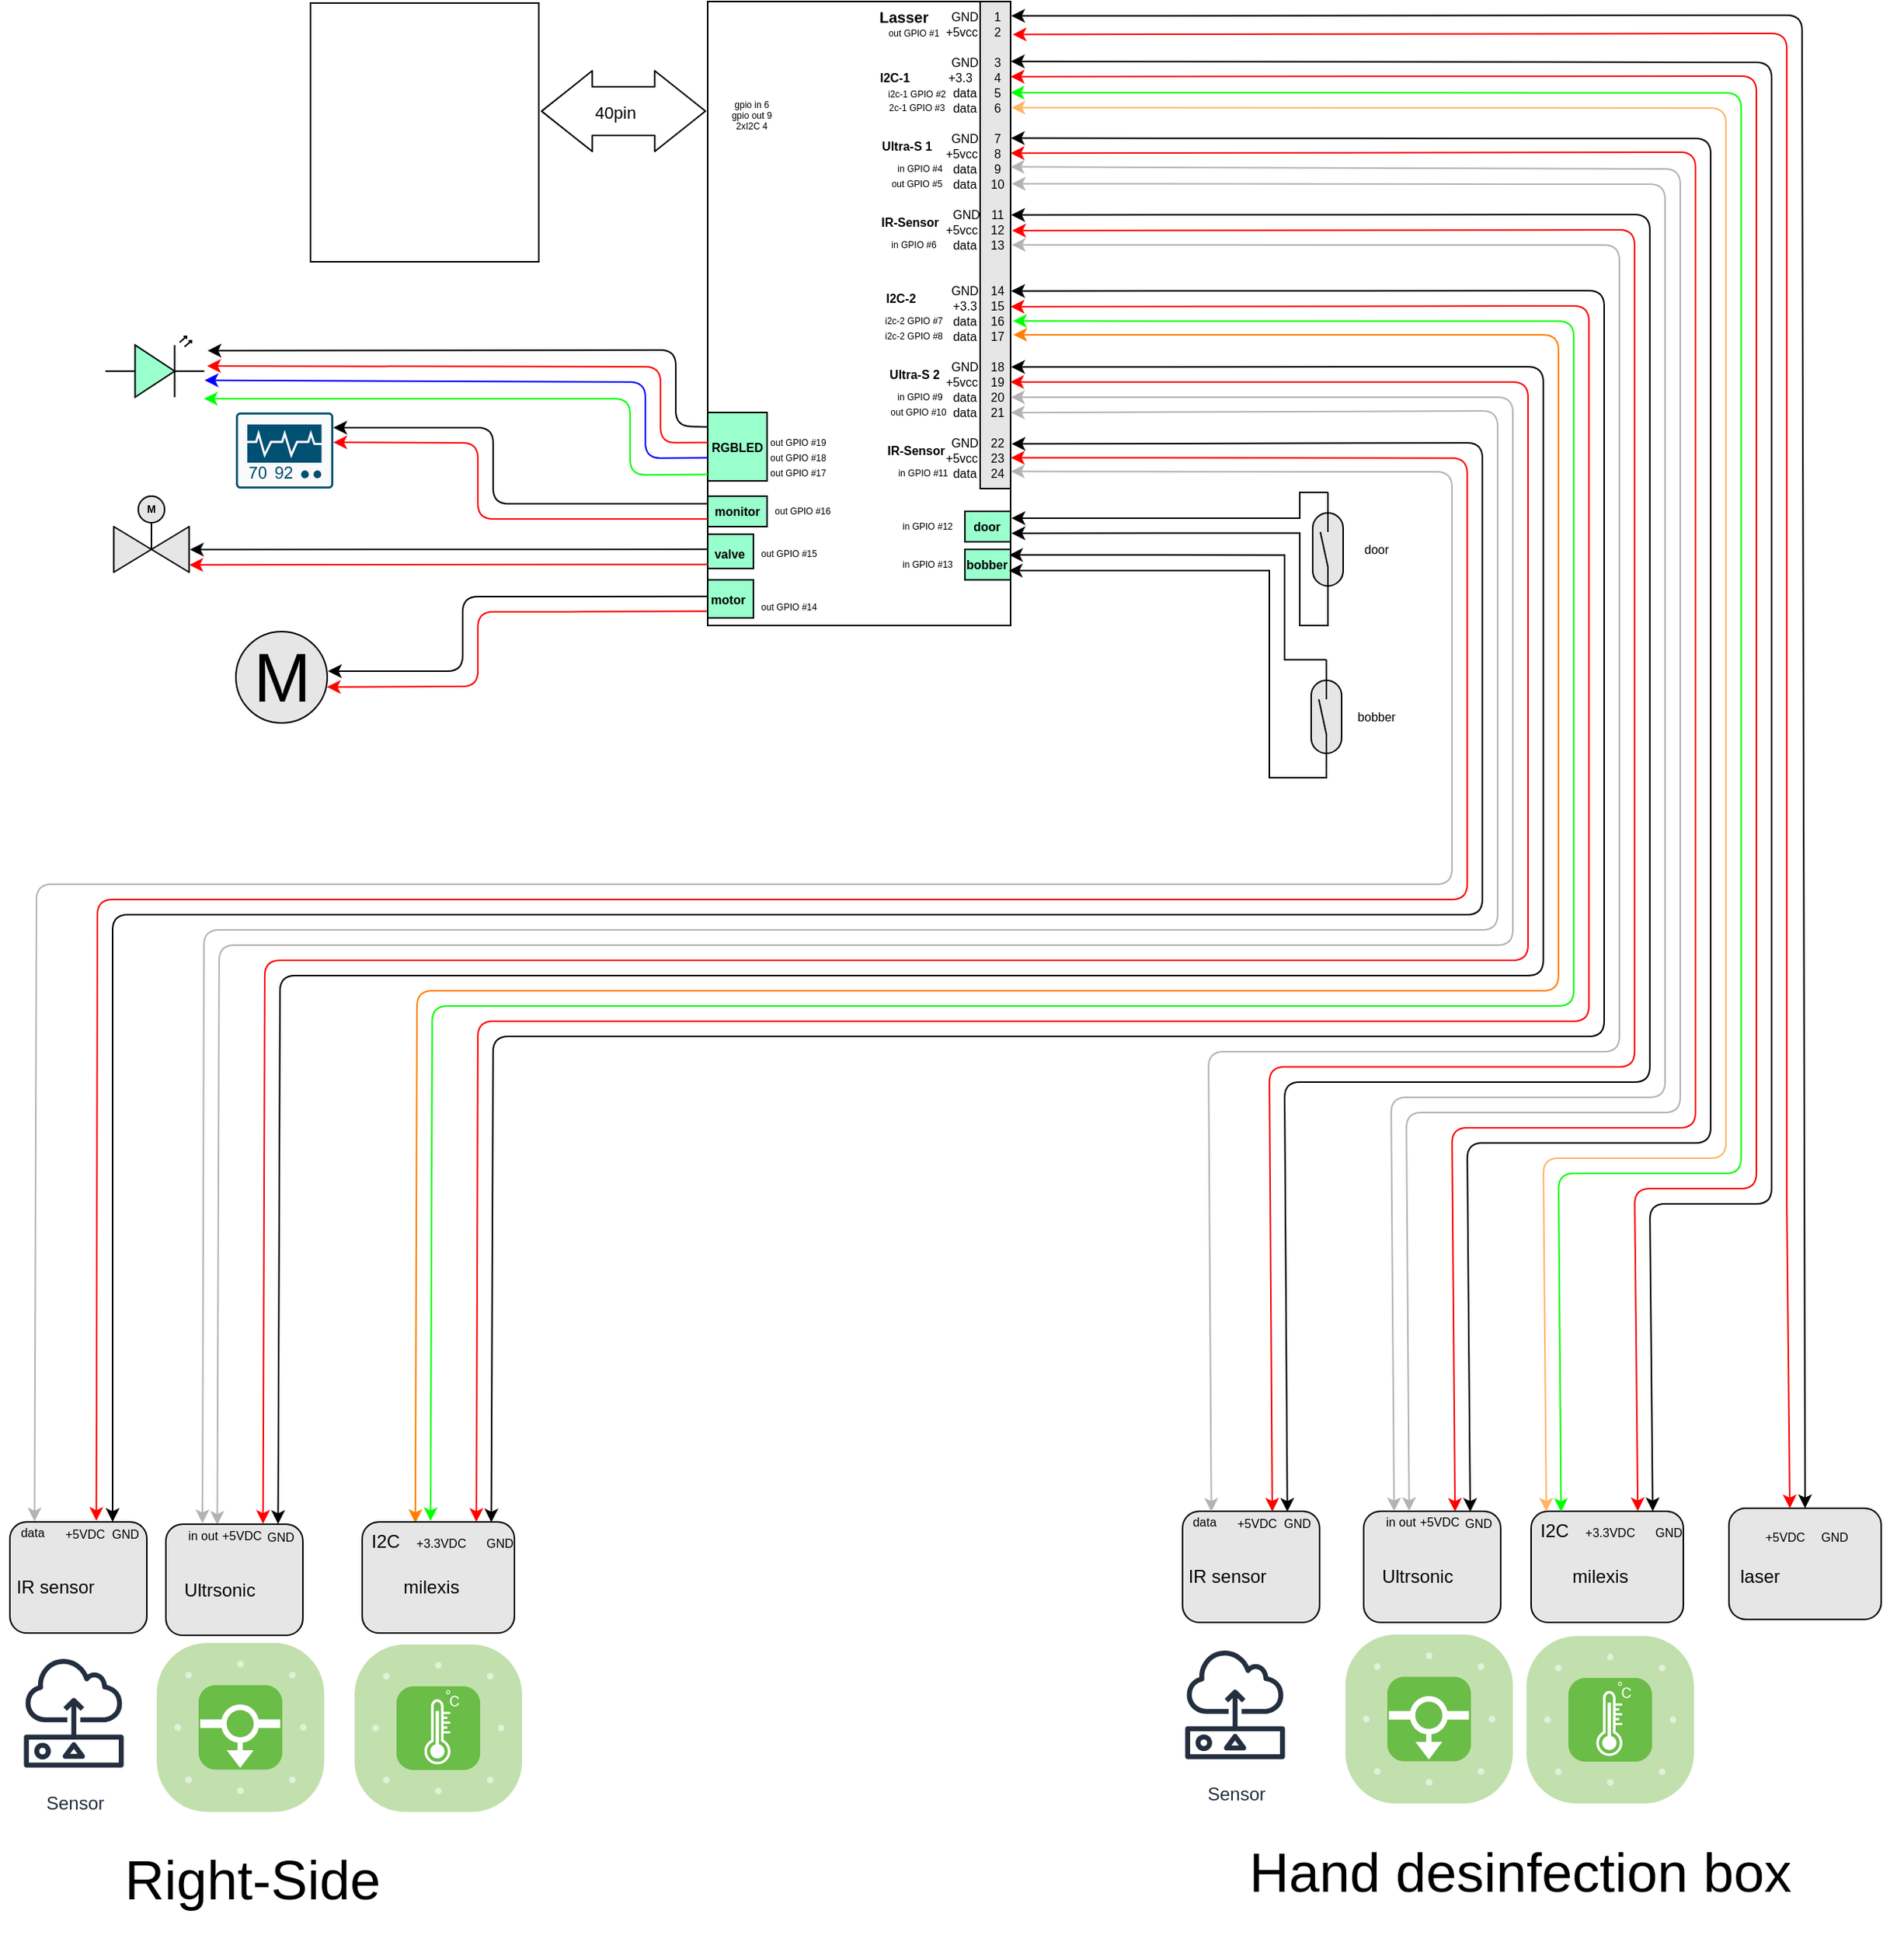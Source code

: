 <mxfile version="14.1.9" type="github">
  <diagram id="mcO6ZigHnyqXAEx7TMtv" name="Page-1">
    <mxGraphModel dx="1576" dy="478" grid="1" gridSize="10" guides="1" tooltips="1" connect="1" arrows="1" fold="1" page="1" pageScale="1" pageWidth="827" pageHeight="1169" math="0" shadow="0">
      <root>
        <mxCell id="0" />
        <mxCell id="1" parent="0" />
        <mxCell id="oB4PZzZaA_dl373bwpy4-4" value="" style="rounded=0;whiteSpace=wrap;html=1;" vertex="1" parent="1">
          <mxGeometry x="-59" y="40" width="199" height="410" as="geometry" />
        </mxCell>
        <mxCell id="oB4PZzZaA_dl373bwpy4-128" value="" style="rounded=0;whiteSpace=wrap;html=1;fontSize=8;fillColor=#99FFCC;" vertex="1" parent="1">
          <mxGeometry x="110" y="400" width="30" height="20" as="geometry" />
        </mxCell>
        <mxCell id="oB4PZzZaA_dl373bwpy4-127" value="" style="rounded=0;whiteSpace=wrap;html=1;fontSize=8;fillColor=#99FFCC;" vertex="1" parent="1">
          <mxGeometry x="110" y="375" width="30" height="20" as="geometry" />
        </mxCell>
        <mxCell id="oB4PZzZaA_dl373bwpy4-126" value="" style="rounded=0;whiteSpace=wrap;html=1;fillColor=#E6E6E6;fontSize=8;" vertex="1" parent="1">
          <mxGeometry x="120" y="40" width="20" height="320" as="geometry" />
        </mxCell>
        <mxCell id="oB4PZzZaA_dl373bwpy4-51" value="" style="rounded=1;whiteSpace=wrap;html=1;fontSize=8;fillColor=#E6E6E6;" vertex="1" parent="1">
          <mxGeometry x="372" y="1032" width="90" height="73" as="geometry" />
        </mxCell>
        <mxCell id="oB4PZzZaA_dl373bwpy4-41" value="&lt;div style=&quot;font-size: 8px&quot;&gt;&lt;font style=&quot;font-size: 8px&quot;&gt;+5VDC&lt;/font&gt;&lt;/div&gt;" style="text;html=1;strokeColor=none;fillColor=none;align=center;verticalAlign=middle;whiteSpace=wrap;rounded=0;" vertex="1" parent="1">
          <mxGeometry x="402" y="1029" width="40" height="20" as="geometry" />
        </mxCell>
        <mxCell id="oB4PZzZaA_dl373bwpy4-53" value="" style="rounded=1;whiteSpace=wrap;html=1;fontSize=8;fillColor=#E6E6E6;" vertex="1" parent="1">
          <mxGeometry x="612" y="1030" width="100" height="73" as="geometry" />
        </mxCell>
        <mxCell id="oB4PZzZaA_dl373bwpy4-52" value="" style="rounded=1;whiteSpace=wrap;html=1;fontSize=8;fillColor=#E6E6E6;" vertex="1" parent="1">
          <mxGeometry x="482" y="1032" width="100" height="73" as="geometry" />
        </mxCell>
        <mxCell id="oB4PZzZaA_dl373bwpy4-50" value="" style="rounded=1;whiteSpace=wrap;html=1;fontSize=8;fillColor=#E6E6E6;" vertex="1" parent="1">
          <mxGeometry x="253" y="1032" width="90" height="73" as="geometry" />
        </mxCell>
        <mxCell id="oB4PZzZaA_dl373bwpy4-1" value="" style="rounded=0;whiteSpace=wrap;html=1;" vertex="1" parent="1">
          <mxGeometry x="-320" y="41" width="150" height="170" as="geometry" />
        </mxCell>
        <mxCell id="oB4PZzZaA_dl373bwpy4-2" value="" style="shape=image;html=1;verticalAlign=top;verticalLabelPosition=bottom;labelBackgroundColor=#ffffff;imageAspect=0;aspect=fixed;image=https://cdn4.iconfinder.com/data/icons/logos-and-brands-1/512/272_Raspberry_Pi_logo-128.png" vertex="1" parent="1">
          <mxGeometry x="-309" y="61" width="128" height="128" as="geometry" />
        </mxCell>
        <mxCell id="oB4PZzZaA_dl373bwpy4-5" value="" style="shape=flexArrow;endArrow=classic;startArrow=classic;html=1;exitX=1.009;exitY=0.418;exitDx=0;exitDy=0;exitPerimeter=0;width=32;startSize=10.766;endSize=10.766;" edge="1" parent="1" source="oB4PZzZaA_dl373bwpy4-1">
          <mxGeometry width="50" height="50" relative="1" as="geometry">
            <mxPoint x="-140" y="141" as="sourcePoint" />
            <mxPoint x="-60" y="112" as="targetPoint" />
          </mxGeometry>
        </mxCell>
        <mxCell id="oB4PZzZaA_dl373bwpy4-7" value="40pin" style="edgeLabel;html=1;align=center;verticalAlign=middle;resizable=0;points=[];" vertex="1" connectable="0" parent="oB4PZzZaA_dl373bwpy4-5">
          <mxGeometry x="-0.113" y="-1" relative="1" as="geometry">
            <mxPoint as="offset" />
          </mxGeometry>
        </mxCell>
        <mxCell id="oB4PZzZaA_dl373bwpy4-8" value="" style="shape=image;html=1;verticalAlign=top;verticalLabelPosition=bottom;labelBackgroundColor=#ffffff;imageAspect=0;aspect=fixed;image=https://cdn0.iconfinder.com/data/icons/security-double-color-red-and-black-vol-2/52/laser__light__science__technology-128.png;rotation=-180;" vertex="1" parent="1">
          <mxGeometry x="598" y="1105" width="128" height="128" as="geometry" />
        </mxCell>
        <mxCell id="oB4PZzZaA_dl373bwpy4-9" value="" style="verticalLabelPosition=bottom;html=1;fillColor=#6ABD46;strokeColor=#ffffff;verticalAlign=top;align=center;points=[[0.085,0.085,0],[0.915,0.085,0],[0.915,0.915,0],[0.085,0.915,0],[0.25,0,0],[0.5,0,0],[0.75,0,0],[1,0.25,0],[1,0.5,0],[1,0.75,0],[0.75,1,0],[0.5,1,0],[0.25,1,0],[0,0.75,0],[0,0.5,0],[0,0.25,0]];pointerEvents=1;shape=mxgraph.cisco_safe.compositeIcon;bgIcon=mxgraph.cisco_safe.architecture.generic_appliance;resIcon=mxgraph.cisco_safe.architecture.sensor;" vertex="1" parent="1">
          <mxGeometry x="479" y="1114" width="110" height="110" as="geometry" />
        </mxCell>
        <mxCell id="oB4PZzZaA_dl373bwpy4-10" value="Sensor" style="outlineConnect=0;fontColor=#232F3E;gradientColor=none;strokeColor=#232F3E;fillColor=#ffffff;dashed=0;verticalLabelPosition=bottom;verticalAlign=top;align=center;html=1;fontSize=12;fontStyle=0;aspect=fixed;shape=mxgraph.aws4.resourceIcon;resIcon=mxgraph.aws4.sensor;" vertex="1" parent="1">
          <mxGeometry x="242" y="1113" width="91" height="91" as="geometry" />
        </mxCell>
        <mxCell id="oB4PZzZaA_dl373bwpy4-11" value="" style="verticalLabelPosition=bottom;html=1;fillColor=#6ABD46;strokeColor=#ffffff;verticalAlign=top;align=center;points=[[0.085,0.085,0],[0.915,0.085,0],[0.915,0.915,0],[0.085,0.915,0],[0.25,0,0],[0.5,0,0],[0.75,0,0],[1,0.25,0],[1,0.5,0],[1,0.75,0],[0.75,1,0],[0.5,1,0],[0.25,1,0],[0,0.75,0],[0,0.5,0],[0,0.25,0]];pointerEvents=1;shape=mxgraph.cisco_safe.compositeIcon;bgIcon=mxgraph.cisco_safe.architecture.generic_appliance;resIcon=mxgraph.cisco_safe.architecture.flow_sensor;rotation=-180;" vertex="1" parent="1">
          <mxGeometry x="360" y="1113" width="110" height="111" as="geometry" />
        </mxCell>
        <mxCell id="oB4PZzZaA_dl373bwpy4-12" value="laser" style="text;html=1;align=center;verticalAlign=middle;resizable=0;points=[];autosize=1;" vertex="1" parent="1">
          <mxGeometry x="612" y="1065" width="40" height="20" as="geometry" />
        </mxCell>
        <mxCell id="oB4PZzZaA_dl373bwpy4-13" value="&lt;div&gt;milexis&lt;/div&gt;" style="text;html=1;align=center;verticalAlign=middle;resizable=0;points=[];autosize=1;" vertex="1" parent="1">
          <mxGeometry x="502" y="1065" width="50" height="20" as="geometry" />
        </mxCell>
        <mxCell id="oB4PZzZaA_dl373bwpy4-14" value="IR sensor" style="text;html=1;align=center;verticalAlign=middle;resizable=0;points=[];autosize=1;" vertex="1" parent="1">
          <mxGeometry x="247" y="1065" width="70" height="20" as="geometry" />
        </mxCell>
        <mxCell id="oB4PZzZaA_dl373bwpy4-15" value="Ultrsonic" style="text;html=1;align=center;verticalAlign=middle;resizable=0;points=[];autosize=1;" vertex="1" parent="1">
          <mxGeometry x="377" y="1065" width="60" height="20" as="geometry" />
        </mxCell>
        <mxCell id="oB4PZzZaA_dl373bwpy4-18" value="" style="verticalLabelPosition=bottom;html=1;fillColor=#6ABD46;strokeColor=#ffffff;verticalAlign=top;align=center;points=[[0.085,0.085,0],[0.915,0.085,0],[0.915,0.915,0],[0.085,0.915,0],[0.25,0,0],[0.5,0,0],[0.75,0,0],[1,0.25,0],[1,0.5,0],[1,0.75,0],[0.75,1,0],[0.5,1,0],[0.25,1,0],[0,0.75,0],[0,0.5,0],[0,0.25,0]];pointerEvents=1;shape=mxgraph.cisco_safe.compositeIcon;bgIcon=mxgraph.cisco_safe.architecture.generic_appliance;resIcon=mxgraph.cisco_safe.architecture.sensor;" vertex="1" parent="1">
          <mxGeometry x="-291" y="1119.5" width="110" height="110" as="geometry" />
        </mxCell>
        <mxCell id="oB4PZzZaA_dl373bwpy4-19" value="Sensor" style="outlineConnect=0;fontColor=#232F3E;gradientColor=none;strokeColor=#232F3E;fillColor=#ffffff;dashed=0;verticalLabelPosition=bottom;verticalAlign=top;align=center;html=1;fontSize=12;fontStyle=0;aspect=fixed;shape=mxgraph.aws4.resourceIcon;resIcon=mxgraph.aws4.sensor;" vertex="1" parent="1">
          <mxGeometry x="-521" y="1118.5" width="91" height="91" as="geometry" />
        </mxCell>
        <mxCell id="oB4PZzZaA_dl373bwpy4-20" value="" style="verticalLabelPosition=bottom;html=1;fillColor=#6ABD46;strokeColor=#ffffff;verticalAlign=top;align=center;points=[[0.085,0.085,0],[0.915,0.085,0],[0.915,0.915,0],[0.085,0.915,0],[0.25,0,0],[0.5,0,0],[0.75,0,0],[1,0.25,0],[1,0.5,0],[1,0.75,0],[0.75,1,0],[0.5,1,0],[0.25,1,0],[0,0.75,0],[0,0.5,0],[0,0.25,0]];pointerEvents=1;shape=mxgraph.cisco_safe.compositeIcon;bgIcon=mxgraph.cisco_safe.architecture.generic_appliance;resIcon=mxgraph.cisco_safe.architecture.flow_sensor;rotation=-180;" vertex="1" parent="1">
          <mxGeometry x="-421" y="1118.5" width="110" height="111" as="geometry" />
        </mxCell>
        <mxCell id="oB4PZzZaA_dl373bwpy4-22" value="&lt;div&gt;milexis&lt;/div&gt;" style="text;html=1;align=center;verticalAlign=middle;resizable=0;points=[];autosize=1;" vertex="1" parent="1">
          <mxGeometry x="-261" y="1070.5" width="50" height="20" as="geometry" />
        </mxCell>
        <mxCell id="oB4PZzZaA_dl373bwpy4-23" value="IR sensor" style="text;html=1;align=center;verticalAlign=middle;resizable=0;points=[];autosize=1;" vertex="1" parent="1">
          <mxGeometry x="-516" y="1070.5" width="70" height="20" as="geometry" />
        </mxCell>
        <mxCell id="oB4PZzZaA_dl373bwpy4-24" value="Ultrsonic" style="text;html=1;align=center;verticalAlign=middle;resizable=0;points=[];autosize=1;" vertex="1" parent="1">
          <mxGeometry x="-386" y="1070.5" width="60" height="20" as="geometry" />
        </mxCell>
        <mxCell id="oB4PZzZaA_dl373bwpy4-25" value="" style="endArrow=classic;html=1;entryX=1.002;entryY=0.023;entryDx=0;entryDy=0;entryPerimeter=0;exitX=0.5;exitY=0;exitDx=0;exitDy=0;startArrow=classic;startFill=1;" edge="1" parent="1" source="oB4PZzZaA_dl373bwpy4-53" target="oB4PZzZaA_dl373bwpy4-4">
          <mxGeometry width="50" height="50" relative="1" as="geometry">
            <mxPoint x="670" y="850" as="sourcePoint" />
            <mxPoint x="650" y="650" as="targetPoint" />
            <Array as="points">
              <mxPoint x="660" y="49" />
            </Array>
          </mxGeometry>
        </mxCell>
        <mxCell id="oB4PZzZaA_dl373bwpy4-26" value="" style="endArrow=classic;html=1;entryX=1.017;entryY=0.583;entryDx=0;entryDy=0;entryPerimeter=0;strokeColor=#FF0000;exitX=0.4;exitY=0.001;exitDx=0;exitDy=0;exitPerimeter=0;startArrow=classic;startFill=1;" edge="1" parent="1" source="oB4PZzZaA_dl373bwpy4-53" target="oB4PZzZaA_dl373bwpy4-55">
          <mxGeometry width="50" height="50" relative="1" as="geometry">
            <mxPoint x="650" y="850" as="sourcePoint" />
            <mxPoint x="90.0" y="61.43" as="targetPoint" />
            <Array as="points">
              <mxPoint x="650" y="830" />
              <mxPoint x="650" y="61" />
            </Array>
          </mxGeometry>
        </mxCell>
        <mxCell id="oB4PZzZaA_dl373bwpy4-28" value="&lt;div style=&quot;font-size: 8px&quot;&gt;&lt;font style=&quot;font-size: 8px&quot;&gt;+5VDC&lt;/font&gt;&lt;/div&gt;" style="text;html=1;strokeColor=none;fillColor=none;align=center;verticalAlign=middle;whiteSpace=wrap;rounded=0;" vertex="1" parent="1">
          <mxGeometry x="629" y="1039" width="40" height="20" as="geometry" />
        </mxCell>
        <mxCell id="oB4PZzZaA_dl373bwpy4-29" value="&lt;font style=&quot;font-size: 8px&quot;&gt;GND&lt;/font&gt;" style="text;html=1;align=center;verticalAlign=middle;resizable=0;points=[];autosize=1;" vertex="1" parent="1">
          <mxGeometry x="666" y="1038" width="30" height="20" as="geometry" />
        </mxCell>
        <mxCell id="oB4PZzZaA_dl373bwpy4-30" value="" style="endArrow=classic;html=1;entryX=1.001;entryY=0.096;entryDx=0;entryDy=0;entryPerimeter=0;exitX=0.799;exitY=0;exitDx=0;exitDy=0;exitPerimeter=0;startArrow=classic;startFill=1;" edge="1" parent="1" source="oB4PZzZaA_dl373bwpy4-52" target="oB4PZzZaA_dl373bwpy4-4">
          <mxGeometry width="50" height="50" relative="1" as="geometry">
            <mxPoint x="560" y="850" as="sourcePoint" />
            <mxPoint x="600" y="80" as="targetPoint" />
            <Array as="points">
              <mxPoint x="560" y="830" />
              <mxPoint x="640" y="830" />
              <mxPoint x="640" y="80" />
            </Array>
          </mxGeometry>
        </mxCell>
        <mxCell id="oB4PZzZaA_dl373bwpy4-31" value="" style="endArrow=classic;html=1;entryX=0.952;entryY=-0.033;entryDx=0;entryDy=0;entryPerimeter=0;strokeColor=#FF0000;exitX=0.701;exitY=-0.001;exitDx=0;exitDy=0;exitPerimeter=0;startArrow=classic;startFill=1;" edge="1" parent="1" source="oB4PZzZaA_dl373bwpy4-52" target="oB4PZzZaA_dl373bwpy4-58">
          <mxGeometry width="50" height="50" relative="1" as="geometry">
            <mxPoint x="550" y="850" as="sourcePoint" />
            <mxPoint x="90" y="89.36" as="targetPoint" />
            <Array as="points">
              <mxPoint x="550" y="820" />
              <mxPoint x="630" y="820" />
              <mxPoint x="630" y="89" />
            </Array>
          </mxGeometry>
        </mxCell>
        <mxCell id="oB4PZzZaA_dl373bwpy4-32" value="&lt;font style=&quot;font-size: 8px&quot;&gt;GND&lt;/font&gt;" style="text;html=1;align=center;verticalAlign=middle;resizable=0;points=[];autosize=1;" vertex="1" parent="1">
          <mxGeometry x="557" y="1035" width="30" height="20" as="geometry" />
        </mxCell>
        <mxCell id="oB4PZzZaA_dl373bwpy4-33" value="&lt;div style=&quot;font-size: 8px&quot;&gt;&lt;font style=&quot;font-size: 8px&quot;&gt;+3.3VDC&lt;/font&gt;&lt;/div&gt;" style="text;html=1;strokeColor=none;fillColor=none;align=center;verticalAlign=middle;whiteSpace=wrap;rounded=0;" vertex="1" parent="1">
          <mxGeometry x="514" y="1036" width="40" height="20" as="geometry" />
        </mxCell>
        <mxCell id="oB4PZzZaA_dl373bwpy4-34" value="" style="endArrow=classic;html=1;entryX=1;entryY=0.146;entryDx=0;entryDy=0;entryPerimeter=0;strokeColor=#00FF00;exitX=0.197;exitY=0.006;exitDx=0;exitDy=0;exitPerimeter=0;startArrow=classic;startFill=1;" edge="1" parent="1" source="oB4PZzZaA_dl373bwpy4-52" target="oB4PZzZaA_dl373bwpy4-4">
          <mxGeometry width="50" height="50" relative="1" as="geometry">
            <mxPoint x="500" y="850" as="sourcePoint" />
            <mxPoint x="90" y="109.36" as="targetPoint" />
            <Array as="points">
              <mxPoint x="500" y="810" />
              <mxPoint x="620" y="810" />
              <mxPoint x="620" y="100" />
            </Array>
          </mxGeometry>
        </mxCell>
        <mxCell id="oB4PZzZaA_dl373bwpy4-35" value="" style="endArrow=classic;html=1;entryX=1.003;entryY=0.17;entryDx=0;entryDy=0;entryPerimeter=0;strokeColor=#FFB366;exitX=0.1;exitY=0.002;exitDx=0;exitDy=0;exitPerimeter=0;startArrow=classic;startFill=1;" edge="1" parent="1" source="oB4PZzZaA_dl373bwpy4-52" target="oB4PZzZaA_dl373bwpy4-4">
          <mxGeometry width="50" height="50" relative="1" as="geometry">
            <mxPoint x="490" y="850" as="sourcePoint" />
            <mxPoint x="101.8" y="110.27" as="targetPoint" />
            <Array as="points">
              <mxPoint x="490" y="800" />
              <mxPoint x="610" y="800" />
              <mxPoint x="610" y="110" />
            </Array>
          </mxGeometry>
        </mxCell>
        <mxCell id="oB4PZzZaA_dl373bwpy4-36" value="I2C" style="text;html=1;align=center;verticalAlign=middle;resizable=0;points=[];autosize=1;" vertex="1" parent="1">
          <mxGeometry x="482" y="1035" width="30" height="20" as="geometry" />
        </mxCell>
        <mxCell id="oB4PZzZaA_dl373bwpy4-37" value="" style="endArrow=classic;html=1;entryX=1.001;entryY=0.219;entryDx=0;entryDy=0;entryPerimeter=0;exitX=1;exitY=0.167;exitDx=0;exitDy=0;exitPerimeter=0;startArrow=classic;startFill=1;" edge="1" parent="1" source="oB4PZzZaA_dl373bwpy4-41" target="oB4PZzZaA_dl373bwpy4-4">
          <mxGeometry width="50" height="50" relative="1" as="geometry">
            <mxPoint x="440" y="850" as="sourcePoint" />
            <mxPoint x="102.7" y="119.7" as="targetPoint" />
            <Array as="points">
              <mxPoint x="440" y="790" />
              <mxPoint x="600" y="790" />
              <mxPoint x="600" y="130" />
            </Array>
          </mxGeometry>
        </mxCell>
        <mxCell id="oB4PZzZaA_dl373bwpy4-38" value="" style="endArrow=classic;html=1;entryX=1;entryY=0.243;entryDx=0;entryDy=0;entryPerimeter=0;strokeColor=#FF0000;exitX=0.667;exitY=0.004;exitDx=0;exitDy=0;exitPerimeter=0;startArrow=classic;startFill=1;" edge="1" parent="1" source="oB4PZzZaA_dl373bwpy4-51" target="oB4PZzZaA_dl373bwpy4-4">
          <mxGeometry width="50" height="50" relative="1" as="geometry">
            <mxPoint x="430" y="850" as="sourcePoint" />
            <mxPoint x="101.2" y="139.79" as="targetPoint" />
            <Array as="points">
              <mxPoint x="430" y="780" />
              <mxPoint x="590" y="780" />
              <mxPoint x="590" y="139" />
            </Array>
          </mxGeometry>
        </mxCell>
        <mxCell id="oB4PZzZaA_dl373bwpy4-39" value="" style="endArrow=classic;html=1;entryX=1;entryY=0.265;entryDx=0;entryDy=0;entryPerimeter=0;strokeColor=#B3B3B3;exitX=0.332;exitY=-0.003;exitDx=0;exitDy=0;exitPerimeter=0;startArrow=classic;startFill=1;" edge="1" parent="1" source="oB4PZzZaA_dl373bwpy4-51" target="oB4PZzZaA_dl373bwpy4-4">
          <mxGeometry width="50" height="50" relative="1" as="geometry">
            <mxPoint x="400" y="850" as="sourcePoint" />
            <mxPoint x="103.15" y="148.81" as="targetPoint" />
            <Array as="points">
              <mxPoint x="400" y="770" />
              <mxPoint x="580" y="770" />
              <mxPoint x="580" y="150" />
            </Array>
          </mxGeometry>
        </mxCell>
        <mxCell id="oB4PZzZaA_dl373bwpy4-40" value="" style="endArrow=classic;html=1;entryX=1.004;entryY=0.292;entryDx=0;entryDy=0;entryPerimeter=0;strokeColor=#B3B3B3;exitX=0.222;exitY=0;exitDx=0;exitDy=0;exitPerimeter=0;startArrow=classic;startFill=1;" edge="1" parent="1" source="oB4PZzZaA_dl373bwpy4-51" target="oB4PZzZaA_dl373bwpy4-4">
          <mxGeometry width="50" height="50" relative="1" as="geometry">
            <mxPoint x="390" y="850" as="sourcePoint" />
            <mxPoint x="100" y="158.65" as="targetPoint" />
            <Array as="points">
              <mxPoint x="390" y="760" />
              <mxPoint x="570" y="760" />
              <mxPoint x="570" y="160" />
            </Array>
          </mxGeometry>
        </mxCell>
        <mxCell id="oB4PZzZaA_dl373bwpy4-42" value="&lt;font style=&quot;font-size: 8px&quot;&gt;GND&lt;/font&gt;" style="text;html=1;align=center;verticalAlign=middle;resizable=0;points=[];autosize=1;" vertex="1" parent="1">
          <mxGeometry x="432" y="1029" width="30" height="20" as="geometry" />
        </mxCell>
        <mxCell id="oB4PZzZaA_dl373bwpy4-43" value="&lt;div style=&quot;font-size: 8px&quot;&gt;&lt;font style=&quot;font-size: 8px&quot;&gt;in out&lt;/font&gt;&lt;/div&gt;" style="text;html=1;align=center;verticalAlign=middle;resizable=0;points=[];autosize=1;" vertex="1" parent="1">
          <mxGeometry x="375.5" y="1029" width="40" height="20" as="geometry" />
        </mxCell>
        <mxCell id="oB4PZzZaA_dl373bwpy4-44" value="" style="endArrow=classic;html=1;entryX=1.002;entryY=0.342;entryDx=0;entryDy=0;entryPerimeter=0;exitX=0.765;exitY=0.004;exitDx=0;exitDy=0;exitPerimeter=0;startArrow=classic;startFill=1;" edge="1" parent="1" source="oB4PZzZaA_dl373bwpy4-50" target="oB4PZzZaA_dl373bwpy4-4">
          <mxGeometry width="50" height="50" relative="1" as="geometry">
            <mxPoint x="320" y="850" as="sourcePoint" />
            <mxPoint x="100.6" y="169.72" as="targetPoint" />
            <Array as="points">
              <mxPoint x="320" y="750" />
              <mxPoint x="560" y="750" />
              <mxPoint x="560" y="180" />
            </Array>
          </mxGeometry>
        </mxCell>
        <mxCell id="oB4PZzZaA_dl373bwpy4-45" value="" style="endArrow=classic;html=1;entryX=1.005;entryY=0.367;entryDx=0;entryDy=0;entryPerimeter=0;strokeColor=#FF0000;exitX=0.655;exitY=0.003;exitDx=0;exitDy=0;exitPerimeter=0;startArrow=classic;startFill=1;" edge="1" parent="1" source="oB4PZzZaA_dl373bwpy4-50" target="oB4PZzZaA_dl373bwpy4-4">
          <mxGeometry width="50" height="50" relative="1" as="geometry">
            <mxPoint x="310" y="850" as="sourcePoint" />
            <mxPoint x="110.6" y="179.72" as="targetPoint" />
            <Array as="points">
              <mxPoint x="310" y="740" />
              <mxPoint x="550" y="740" />
              <mxPoint x="550" y="190" />
            </Array>
          </mxGeometry>
        </mxCell>
        <mxCell id="oB4PZzZaA_dl373bwpy4-46" value="" style="endArrow=classic;html=1;entryX=1.004;entryY=0.39;entryDx=0;entryDy=0;entryPerimeter=0;strokeColor=#B3B3B3;exitX=0.21;exitY=0.004;exitDx=0;exitDy=0;exitPerimeter=0;startArrow=classic;startFill=1;" edge="1" parent="1" source="oB4PZzZaA_dl373bwpy4-50" target="oB4PZzZaA_dl373bwpy4-4">
          <mxGeometry width="50" height="50" relative="1" as="geometry">
            <mxPoint x="270" y="850" as="sourcePoint" />
            <mxPoint x="120.6" y="189.72" as="targetPoint" />
            <Array as="points">
              <mxPoint x="270" y="730" />
              <mxPoint x="540" y="730" />
              <mxPoint x="540" y="200" />
            </Array>
          </mxGeometry>
        </mxCell>
        <mxCell id="oB4PZzZaA_dl373bwpy4-47" value="&lt;div style=&quot;font-size: 8px&quot;&gt;&lt;font style=&quot;font-size: 8px&quot;&gt;+5VDC&lt;/font&gt;&lt;/div&gt;" style="text;html=1;strokeColor=none;fillColor=none;align=center;verticalAlign=middle;whiteSpace=wrap;rounded=0;" vertex="1" parent="1">
          <mxGeometry x="282" y="1030" width="40" height="20" as="geometry" />
        </mxCell>
        <mxCell id="oB4PZzZaA_dl373bwpy4-48" value="&lt;font style=&quot;font-size: 8px&quot;&gt;GND&lt;/font&gt;" style="text;html=1;align=center;verticalAlign=middle;resizable=0;points=[];autosize=1;" vertex="1" parent="1">
          <mxGeometry x="313" y="1029" width="30" height="20" as="geometry" />
        </mxCell>
        <mxCell id="oB4PZzZaA_dl373bwpy4-49" value="data" style="text;html=1;align=center;verticalAlign=middle;resizable=0;points=[];autosize=1;fontSize=8;" vertex="1" parent="1">
          <mxGeometry x="252" y="1029" width="30" height="20" as="geometry" />
        </mxCell>
        <mxCell id="oB4PZzZaA_dl373bwpy4-54" value="1" style="text;html=1;align=center;verticalAlign=middle;resizable=0;points=[];autosize=1;fontSize=8;" vertex="1" parent="1">
          <mxGeometry x="121" y="40" width="20" height="20" as="geometry" />
        </mxCell>
        <mxCell id="oB4PZzZaA_dl373bwpy4-55" value="2" style="text;html=1;align=center;verticalAlign=middle;resizable=0;points=[];autosize=1;fontSize=8;" vertex="1" parent="1">
          <mxGeometry x="121" y="50" width="20" height="20" as="geometry" />
        </mxCell>
        <mxCell id="oB4PZzZaA_dl373bwpy4-56" value="3" style="text;html=1;align=center;verticalAlign=middle;resizable=0;points=[];autosize=1;fontSize=8;" vertex="1" parent="1">
          <mxGeometry x="121" y="70" width="20" height="20" as="geometry" />
        </mxCell>
        <mxCell id="oB4PZzZaA_dl373bwpy4-57" value="4" style="text;html=1;align=center;verticalAlign=middle;resizable=0;points=[];autosize=1;fontSize=8;" vertex="1" parent="1">
          <mxGeometry x="121" y="80" width="20" height="20" as="geometry" />
        </mxCell>
        <mxCell id="oB4PZzZaA_dl373bwpy4-58" value="5" style="text;html=1;align=center;verticalAlign=middle;resizable=0;points=[];autosize=1;fontSize=8;" vertex="1" parent="1">
          <mxGeometry x="121" y="90" width="20" height="20" as="geometry" />
        </mxCell>
        <mxCell id="oB4PZzZaA_dl373bwpy4-59" value="6" style="text;html=1;align=center;verticalAlign=middle;resizable=0;points=[];autosize=1;fontSize=8;" vertex="1" parent="1">
          <mxGeometry x="121" y="100" width="20" height="20" as="geometry" />
        </mxCell>
        <mxCell id="oB4PZzZaA_dl373bwpy4-60" value="7" style="text;html=1;align=center;verticalAlign=middle;resizable=0;points=[];autosize=1;fontSize=8;" vertex="1" parent="1">
          <mxGeometry x="121" y="120" width="20" height="20" as="geometry" />
        </mxCell>
        <mxCell id="oB4PZzZaA_dl373bwpy4-61" value="8" style="text;html=1;align=center;verticalAlign=middle;resizable=0;points=[];autosize=1;fontSize=8;" vertex="1" parent="1">
          <mxGeometry x="121" y="130" width="20" height="20" as="geometry" />
        </mxCell>
        <mxCell id="oB4PZzZaA_dl373bwpy4-62" value="9" style="text;html=1;align=center;verticalAlign=middle;resizable=0;points=[];autosize=1;fontSize=8;" vertex="1" parent="1">
          <mxGeometry x="121" y="140" width="20" height="20" as="geometry" />
        </mxCell>
        <mxCell id="oB4PZzZaA_dl373bwpy4-63" value="10" style="text;html=1;align=center;verticalAlign=middle;resizable=0;points=[];autosize=1;fontSize=8;" vertex="1" parent="1">
          <mxGeometry x="121" y="150" width="20" height="20" as="geometry" />
        </mxCell>
        <mxCell id="oB4PZzZaA_dl373bwpy4-64" value="11" style="text;html=1;align=center;verticalAlign=middle;resizable=0;points=[];autosize=1;fontSize=8;" vertex="1" parent="1">
          <mxGeometry x="121" y="170" width="20" height="20" as="geometry" />
        </mxCell>
        <mxCell id="oB4PZzZaA_dl373bwpy4-65" value="12" style="text;html=1;align=center;verticalAlign=middle;resizable=0;points=[];autosize=1;fontSize=8;" vertex="1" parent="1">
          <mxGeometry x="121" y="180" width="20" height="20" as="geometry" />
        </mxCell>
        <mxCell id="oB4PZzZaA_dl373bwpy4-66" value="13" style="text;html=1;align=center;verticalAlign=middle;resizable=0;points=[];autosize=1;fontSize=8;" vertex="1" parent="1">
          <mxGeometry x="121" y="190" width="20" height="20" as="geometry" />
        </mxCell>
        <mxCell id="oB4PZzZaA_dl373bwpy4-68" value="" style="endArrow=classic;html=1;fontSize=8;entryX=1.002;entryY=0.464;entryDx=0;entryDy=0;entryPerimeter=0;exitX=0.848;exitY=0.004;exitDx=0;exitDy=0;exitPerimeter=0;startArrow=classic;startFill=1;" edge="1" parent="1" source="oB4PZzZaA_dl373bwpy4-106" target="oB4PZzZaA_dl373bwpy4-4">
          <mxGeometry width="50" height="50" relative="1" as="geometry">
            <mxPoint x="-200" y="860" as="sourcePoint" />
            <mxPoint x="250" y="280" as="targetPoint" />
            <Array as="points">
              <mxPoint x="-200" y="720" />
              <mxPoint x="530" y="720" />
              <mxPoint x="530" y="230" />
            </Array>
          </mxGeometry>
        </mxCell>
        <mxCell id="oB4PZzZaA_dl373bwpy4-69" value="" style="endArrow=classic;html=1;fontSize=8;entryX=1;entryY=0.489;entryDx=0;entryDy=0;entryPerimeter=0;strokeColor=#FF0000;exitX=0.75;exitY=0;exitDx=0;exitDy=0;startArrow=classic;startFill=1;" edge="1" parent="1" source="oB4PZzZaA_dl373bwpy4-106" target="oB4PZzZaA_dl373bwpy4-4">
          <mxGeometry width="50" height="50" relative="1" as="geometry">
            <mxPoint x="-210" y="860" as="sourcePoint" />
            <mxPoint x="100.3" y="240.24" as="targetPoint" />
            <Array as="points">
              <mxPoint x="-210" y="710" />
              <mxPoint x="520" y="710" />
              <mxPoint x="520" y="240" />
            </Array>
          </mxGeometry>
        </mxCell>
        <mxCell id="oB4PZzZaA_dl373bwpy4-70" value="" style="endArrow=classic;html=1;fontSize=8;entryX=1.008;entryY=0.512;entryDx=0;entryDy=0;entryPerimeter=0;strokeColor=#00FF00;exitX=0.449;exitY=-0.008;exitDx=0;exitDy=0;exitPerimeter=0;startArrow=classic;startFill=1;" edge="1" parent="1" source="oB4PZzZaA_dl373bwpy4-106" target="oB4PZzZaA_dl373bwpy4-4">
          <mxGeometry width="50" height="50" relative="1" as="geometry">
            <mxPoint x="-240" y="860" as="sourcePoint" />
            <mxPoint x="91" y="245" as="targetPoint" />
            <Array as="points">
              <mxPoint x="-240" y="700" />
              <mxPoint x="510" y="700" />
              <mxPoint x="510" y="250" />
            </Array>
          </mxGeometry>
        </mxCell>
        <mxCell id="oB4PZzZaA_dl373bwpy4-71" value="" style="endArrow=classic;html=1;fontSize=8;entryX=1.009;entryY=0.534;entryDx=0;entryDy=0;entryPerimeter=0;strokeColor=#FF8000;exitX=0.349;exitY=0.01;exitDx=0;exitDy=0;exitPerimeter=0;startArrow=classic;startFill=1;" edge="1" parent="1" source="oB4PZzZaA_dl373bwpy4-106" target="oB4PZzZaA_dl373bwpy4-4">
          <mxGeometry width="50" height="50" relative="1" as="geometry">
            <mxPoint x="-250" y="860" as="sourcePoint" />
            <mxPoint x="100" y="250.49" as="targetPoint" />
            <Array as="points">
              <mxPoint x="-250" y="690" />
              <mxPoint x="500" y="690" />
              <mxPoint x="500" y="259" />
            </Array>
          </mxGeometry>
        </mxCell>
        <mxCell id="oB4PZzZaA_dl373bwpy4-73" value="" style="endArrow=classic;html=1;fontSize=8;entryX=0.969;entryY=0.005;entryDx=0;entryDy=0;entryPerimeter=0;exitX=0.819;exitY=-0.002;exitDx=0;exitDy=0;exitPerimeter=0;startArrow=classic;startFill=1;" edge="1" parent="1" source="oB4PZzZaA_dl373bwpy4-100" target="oB4PZzZaA_dl373bwpy4-85">
          <mxGeometry width="50" height="50" relative="1" as="geometry">
            <mxPoint x="-340" y="880" as="sourcePoint" />
            <mxPoint x="90.3" y="280.24" as="targetPoint" />
            <Array as="points">
              <mxPoint x="-340" y="680" />
              <mxPoint x="490" y="680" />
              <mxPoint x="490" y="280" />
            </Array>
          </mxGeometry>
        </mxCell>
        <mxCell id="oB4PZzZaA_dl373bwpy4-74" value="" style="endArrow=classic;html=1;fontSize=8;strokeColor=#FF0000;exitX=0.709;exitY=-0.004;exitDx=0;exitDy=0;exitPerimeter=0;entryX=0.937;entryY=-0.003;entryDx=0;entryDy=0;entryPerimeter=0;startArrow=classic;startFill=1;" edge="1" parent="1" source="oB4PZzZaA_dl373bwpy4-100" target="oB4PZzZaA_dl373bwpy4-86">
          <mxGeometry width="50" height="50" relative="1" as="geometry">
            <mxPoint x="-350" y="880" as="sourcePoint" />
            <mxPoint x="142" y="290" as="targetPoint" />
            <Array as="points">
              <mxPoint x="-350" y="670" />
              <mxPoint x="480" y="670" />
              <mxPoint x="480" y="290" />
            </Array>
          </mxGeometry>
        </mxCell>
        <mxCell id="oB4PZzZaA_dl373bwpy4-75" value="" style="endArrow=classic;html=1;fontSize=8;entryX=0.965;entryY=0;entryDx=0;entryDy=0;entryPerimeter=0;strokeColor=#B3B3B3;exitX=0.375;exitY=0.005;exitDx=0;exitDy=0;exitPerimeter=0;startArrow=classic;startFill=1;" edge="1" parent="1" source="oB4PZzZaA_dl373bwpy4-100" target="oB4PZzZaA_dl373bwpy4-87">
          <mxGeometry width="50" height="50" relative="1" as="geometry">
            <mxPoint x="-380" y="880" as="sourcePoint" />
            <mxPoint x="91.2" y="299.92" as="targetPoint" />
            <Array as="points">
              <mxPoint x="-380" y="660" />
              <mxPoint x="470" y="660" />
              <mxPoint x="470" y="300" />
            </Array>
          </mxGeometry>
        </mxCell>
        <mxCell id="oB4PZzZaA_dl373bwpy4-76" value="" style="endArrow=classic;html=1;fontSize=8;entryX=0.962;entryY=0.505;entryDx=0;entryDy=0;entryPerimeter=0;strokeColor=#B3B3B3;exitX=0.267;exitY=-0.009;exitDx=0;exitDy=0;exitPerimeter=0;startArrow=classic;startFill=1;" edge="1" parent="1" source="oB4PZzZaA_dl373bwpy4-100" target="oB4PZzZaA_dl373bwpy4-87">
          <mxGeometry width="50" height="50" relative="1" as="geometry">
            <mxPoint x="-390" y="880" as="sourcePoint" />
            <mxPoint x="91.35" y="308.94" as="targetPoint" />
            <Array as="points">
              <mxPoint x="-390" y="650" />
              <mxPoint x="460" y="650" />
              <mxPoint x="460" y="309" />
            </Array>
          </mxGeometry>
        </mxCell>
        <mxCell id="oB4PZzZaA_dl373bwpy4-80" value="14" style="text;html=1;align=center;verticalAlign=middle;resizable=0;points=[];autosize=1;fontSize=8;" vertex="1" parent="1">
          <mxGeometry x="121" y="220" width="20" height="20" as="geometry" />
        </mxCell>
        <mxCell id="oB4PZzZaA_dl373bwpy4-81" value="15" style="text;html=1;align=center;verticalAlign=middle;resizable=0;points=[];autosize=1;fontSize=8;" vertex="1" parent="1">
          <mxGeometry x="121" y="230" width="20" height="20" as="geometry" />
        </mxCell>
        <mxCell id="oB4PZzZaA_dl373bwpy4-82" value="16" style="text;html=1;align=center;verticalAlign=middle;resizable=0;points=[];autosize=1;fontSize=8;" vertex="1" parent="1">
          <mxGeometry x="121" y="240" width="20" height="20" as="geometry" />
        </mxCell>
        <mxCell id="oB4PZzZaA_dl373bwpy4-83" value="17" style="text;html=1;align=center;verticalAlign=middle;resizable=0;points=[];autosize=1;fontSize=8;" vertex="1" parent="1">
          <mxGeometry x="121" y="250" width="20" height="20" as="geometry" />
        </mxCell>
        <mxCell id="oB4PZzZaA_dl373bwpy4-84" value="18" style="text;html=1;align=center;verticalAlign=middle;resizable=0;points=[];autosize=1;fontSize=8;" vertex="1" parent="1">
          <mxGeometry x="121" y="270" width="20" height="20" as="geometry" />
        </mxCell>
        <mxCell id="oB4PZzZaA_dl373bwpy4-85" value="19" style="text;html=1;align=center;verticalAlign=middle;resizable=0;points=[];autosize=1;fontSize=8;" vertex="1" parent="1">
          <mxGeometry x="121" y="280" width="20" height="20" as="geometry" />
        </mxCell>
        <mxCell id="oB4PZzZaA_dl373bwpy4-86" value="20" style="text;html=1;align=center;verticalAlign=middle;resizable=0;points=[];autosize=1;fontSize=8;" vertex="1" parent="1">
          <mxGeometry x="121" y="290" width="20" height="20" as="geometry" />
        </mxCell>
        <mxCell id="oB4PZzZaA_dl373bwpy4-87" value="21" style="text;html=1;align=center;verticalAlign=middle;resizable=0;points=[];autosize=1;fontSize=8;" vertex="1" parent="1">
          <mxGeometry x="121" y="300" width="20" height="20" as="geometry" />
        </mxCell>
        <mxCell id="oB4PZzZaA_dl373bwpy4-88" value="" style="endArrow=classic;html=1;fontSize=8;entryX=0.983;entryY=0.033;entryDx=0;entryDy=0;entryPerimeter=0;exitX=0.75;exitY=0;exitDx=0;exitDy=0;startArrow=classic;startFill=1;" edge="1" parent="1" source="oB4PZzZaA_dl373bwpy4-94" target="oB4PZzZaA_dl373bwpy4-92">
          <mxGeometry width="50" height="50" relative="1" as="geometry">
            <mxPoint x="-450" y="880" as="sourcePoint" />
            <mxPoint x="90" y="330.49" as="targetPoint" />
            <Array as="points">
              <mxPoint x="-450" y="640" />
              <mxPoint x="450" y="640" />
              <mxPoint x="450" y="330" />
            </Array>
          </mxGeometry>
        </mxCell>
        <mxCell id="oB4PZzZaA_dl373bwpy4-89" value="" style="endArrow=classic;html=1;fontSize=8;entryX=1.001;entryY=0.731;entryDx=0;entryDy=0;entryPerimeter=0;strokeColor=#FF0000;exitX=0.631;exitY=-0.01;exitDx=0;exitDy=0;exitPerimeter=0;startArrow=classic;startFill=1;" edge="1" parent="1" source="oB4PZzZaA_dl373bwpy4-94" target="oB4PZzZaA_dl373bwpy4-4">
          <mxGeometry width="50" height="50" relative="1" as="geometry">
            <mxPoint x="-460" y="880" as="sourcePoint" />
            <mxPoint x="91.2" y="339.92" as="targetPoint" />
            <Array as="points">
              <mxPoint x="-460" y="630" />
              <mxPoint x="440" y="630" />
              <mxPoint x="440" y="340" />
            </Array>
          </mxGeometry>
        </mxCell>
        <mxCell id="oB4PZzZaA_dl373bwpy4-90" value="" style="endArrow=classic;html=1;fontSize=8;entryX=1.001;entryY=0.753;entryDx=0;entryDy=0;entryPerimeter=0;strokeColor=#B3B3B3;exitX=0.18;exitY=-0.005;exitDx=0;exitDy=0;exitPerimeter=0;startArrow=classic;startFill=1;" edge="1" parent="1" source="oB4PZzZaA_dl373bwpy4-94" target="oB4PZzZaA_dl373bwpy4-4">
          <mxGeometry width="50" height="50" relative="1" as="geometry">
            <mxPoint x="-480" y="880" as="sourcePoint" />
            <mxPoint x="91.35" y="348.94" as="targetPoint" />
            <Array as="points">
              <mxPoint x="-500" y="620" />
              <mxPoint x="430" y="620" />
              <mxPoint x="430" y="349" />
            </Array>
          </mxGeometry>
        </mxCell>
        <mxCell id="oB4PZzZaA_dl373bwpy4-91" value="22" style="text;html=1;align=center;verticalAlign=middle;resizable=0;points=[];autosize=1;fontSize=8;" vertex="1" parent="1">
          <mxGeometry x="121" y="320" width="20" height="20" as="geometry" />
        </mxCell>
        <mxCell id="oB4PZzZaA_dl373bwpy4-92" value="23" style="text;html=1;align=center;verticalAlign=middle;resizable=0;points=[];autosize=1;fontSize=8;" vertex="1" parent="1">
          <mxGeometry x="121" y="330" width="20" height="20" as="geometry" />
        </mxCell>
        <mxCell id="oB4PZzZaA_dl373bwpy4-93" value="24" style="text;html=1;align=center;verticalAlign=middle;resizable=0;points=[];autosize=1;fontSize=8;" vertex="1" parent="1">
          <mxGeometry x="121" y="340" width="20" height="20" as="geometry" />
        </mxCell>
        <mxCell id="oB4PZzZaA_dl373bwpy4-94" value="" style="rounded=1;whiteSpace=wrap;html=1;fontSize=8;fillColor=#E6E6E6;" vertex="1" parent="1">
          <mxGeometry x="-517.5" y="1039" width="90" height="73" as="geometry" />
        </mxCell>
        <mxCell id="oB4PZzZaA_dl373bwpy4-95" value="IR sensor" style="text;html=1;align=center;verticalAlign=middle;resizable=0;points=[];autosize=1;" vertex="1" parent="1">
          <mxGeometry x="-523.5" y="1072" width="70" height="20" as="geometry" />
        </mxCell>
        <mxCell id="oB4PZzZaA_dl373bwpy4-96" value="&lt;div style=&quot;font-size: 8px&quot;&gt;&lt;font style=&quot;font-size: 8px&quot;&gt;+5VDC&lt;/font&gt;&lt;/div&gt;" style="text;html=1;strokeColor=none;fillColor=none;align=center;verticalAlign=middle;whiteSpace=wrap;rounded=0;" vertex="1" parent="1">
          <mxGeometry x="-488.5" y="1037" width="40" height="20" as="geometry" />
        </mxCell>
        <mxCell id="oB4PZzZaA_dl373bwpy4-97" value="&lt;font style=&quot;font-size: 8px&quot;&gt;GND&lt;/font&gt;" style="text;html=1;align=center;verticalAlign=middle;resizable=0;points=[];autosize=1;" vertex="1" parent="1">
          <mxGeometry x="-457.5" y="1036" width="30" height="20" as="geometry" />
        </mxCell>
        <mxCell id="oB4PZzZaA_dl373bwpy4-98" value="data" style="text;html=1;align=center;verticalAlign=middle;resizable=0;points=[];autosize=1;fontSize=8;" vertex="1" parent="1">
          <mxGeometry x="-518.5" y="1036" width="30" height="20" as="geometry" />
        </mxCell>
        <mxCell id="oB4PZzZaA_dl373bwpy4-100" value="" style="rounded=1;whiteSpace=wrap;html=1;fontSize=8;fillColor=#E6E6E6;" vertex="1" parent="1">
          <mxGeometry x="-415" y="1040.5" width="90" height="73" as="geometry" />
        </mxCell>
        <mxCell id="oB4PZzZaA_dl373bwpy4-101" value="&lt;div style=&quot;font-size: 8px&quot;&gt;&lt;font style=&quot;font-size: 8px&quot;&gt;+5VDC&lt;/font&gt;&lt;/div&gt;" style="text;html=1;strokeColor=none;fillColor=none;align=center;verticalAlign=middle;whiteSpace=wrap;rounded=0;" vertex="1" parent="1">
          <mxGeometry x="-385" y="1037.5" width="40" height="20" as="geometry" />
        </mxCell>
        <mxCell id="oB4PZzZaA_dl373bwpy4-102" value="Ultrsonic" style="text;html=1;align=center;verticalAlign=middle;resizable=0;points=[];autosize=1;" vertex="1" parent="1">
          <mxGeometry x="-410" y="1073.5" width="60" height="20" as="geometry" />
        </mxCell>
        <mxCell id="oB4PZzZaA_dl373bwpy4-103" value="&lt;font style=&quot;font-size: 8px&quot;&gt;GND&lt;/font&gt;" style="text;html=1;align=center;verticalAlign=middle;resizable=0;points=[];autosize=1;" vertex="1" parent="1">
          <mxGeometry x="-355" y="1037.5" width="30" height="20" as="geometry" />
        </mxCell>
        <mxCell id="oB4PZzZaA_dl373bwpy4-104" value="&lt;div style=&quot;font-size: 8px&quot;&gt;&lt;font style=&quot;font-size: 8px&quot;&gt;in out&lt;/font&gt;&lt;/div&gt;" style="text;html=1;align=center;verticalAlign=middle;resizable=0;points=[];autosize=1;" vertex="1" parent="1">
          <mxGeometry x="-411.5" y="1037.5" width="40" height="20" as="geometry" />
        </mxCell>
        <mxCell id="oB4PZzZaA_dl373bwpy4-106" value="" style="rounded=1;whiteSpace=wrap;html=1;fontSize=8;fillColor=#E6E6E6;" vertex="1" parent="1">
          <mxGeometry x="-286" y="1039" width="100" height="73" as="geometry" />
        </mxCell>
        <mxCell id="oB4PZzZaA_dl373bwpy4-107" value="&lt;div&gt;milexis&lt;/div&gt;" style="text;html=1;align=center;verticalAlign=middle;resizable=0;points=[];autosize=1;" vertex="1" parent="1">
          <mxGeometry x="-266" y="1072" width="50" height="20" as="geometry" />
        </mxCell>
        <mxCell id="oB4PZzZaA_dl373bwpy4-108" value="&lt;font style=&quot;font-size: 8px&quot;&gt;GND&lt;/font&gt;" style="text;html=1;align=center;verticalAlign=middle;resizable=0;points=[];autosize=1;" vertex="1" parent="1">
          <mxGeometry x="-211" y="1042" width="30" height="20" as="geometry" />
        </mxCell>
        <mxCell id="oB4PZzZaA_dl373bwpy4-109" value="&lt;div style=&quot;font-size: 8px&quot;&gt;&lt;font style=&quot;font-size: 8px&quot;&gt;+3.3VDC&lt;/font&gt;&lt;/div&gt;" style="text;html=1;strokeColor=none;fillColor=none;align=center;verticalAlign=middle;whiteSpace=wrap;rounded=0;" vertex="1" parent="1">
          <mxGeometry x="-254" y="1043" width="40" height="20" as="geometry" />
        </mxCell>
        <mxCell id="oB4PZzZaA_dl373bwpy4-110" value="I2C" style="text;html=1;align=center;verticalAlign=middle;resizable=0;points=[];autosize=1;" vertex="1" parent="1">
          <mxGeometry x="-286" y="1042" width="30" height="20" as="geometry" />
        </mxCell>
        <mxCell id="oB4PZzZaA_dl373bwpy4-115" style="edgeStyle=orthogonalEdgeStyle;rounded=0;orthogonalLoop=1;jettySize=auto;html=1;exitX=1;exitY=0.5;exitDx=0;exitDy=0;exitPerimeter=0;entryX=1.003;entryY=0.828;entryDx=0;entryDy=0;entryPerimeter=0;fontSize=8;" edge="1" parent="1" source="oB4PZzZaA_dl373bwpy4-111" target="oB4PZzZaA_dl373bwpy4-4">
          <mxGeometry relative="1" as="geometry">
            <Array as="points">
              <mxPoint x="330" y="362" />
              <mxPoint x="330" y="380" />
            </Array>
          </mxGeometry>
        </mxCell>
        <mxCell id="oB4PZzZaA_dl373bwpy4-116" style="edgeStyle=orthogonalEdgeStyle;rounded=0;orthogonalLoop=1;jettySize=auto;html=1;exitX=0;exitY=0.5;exitDx=0;exitDy=0;exitPerimeter=0;entryX=1.003;entryY=0.852;entryDx=0;entryDy=0;entryPerimeter=0;fontSize=8;" edge="1" parent="1" source="oB4PZzZaA_dl373bwpy4-111" target="oB4PZzZaA_dl373bwpy4-4">
          <mxGeometry relative="1" as="geometry">
            <Array as="points">
              <mxPoint x="349" y="450" />
              <mxPoint x="330" y="450" />
              <mxPoint x="330" y="389" />
            </Array>
          </mxGeometry>
        </mxCell>
        <mxCell id="oB4PZzZaA_dl373bwpy4-111" value="" style="pointerEvents=1;verticalLabelPosition=bottom;shadow=0;dashed=0;align=center;html=1;verticalAlign=top;shape=mxgraph.electrical.electro-mechanical.reed_switch;fillColor=#E6E6E6;fontSize=8;rotation=-90;" vertex="1" parent="1">
          <mxGeometry x="311" y="390" width="75" height="20" as="geometry" />
        </mxCell>
        <mxCell id="oB4PZzZaA_dl373bwpy4-117" style="edgeStyle=orthogonalEdgeStyle;rounded=0;orthogonalLoop=1;jettySize=auto;html=1;exitX=1;exitY=0.5;exitDx=0;exitDy=0;exitPerimeter=0;entryX=0.995;entryY=0.887;entryDx=0;entryDy=0;entryPerimeter=0;fontSize=8;" edge="1" parent="1" source="oB4PZzZaA_dl373bwpy4-113" target="oB4PZzZaA_dl373bwpy4-4">
          <mxGeometry relative="1" as="geometry">
            <Array as="points">
              <mxPoint x="320" y="473" />
              <mxPoint x="320" y="404" />
            </Array>
          </mxGeometry>
        </mxCell>
        <mxCell id="oB4PZzZaA_dl373bwpy4-118" style="edgeStyle=orthogonalEdgeStyle;rounded=0;orthogonalLoop=1;jettySize=auto;html=1;exitX=0;exitY=0.5;exitDx=0;exitDy=0;exitPerimeter=0;entryX=0.994;entryY=0.912;entryDx=0;entryDy=0;entryPerimeter=0;fontSize=8;" edge="1" parent="1" source="oB4PZzZaA_dl373bwpy4-113" target="oB4PZzZaA_dl373bwpy4-4">
          <mxGeometry relative="1" as="geometry">
            <Array as="points">
              <mxPoint x="348" y="550" />
              <mxPoint x="310" y="550" />
              <mxPoint x="310" y="414" />
            </Array>
          </mxGeometry>
        </mxCell>
        <mxCell id="oB4PZzZaA_dl373bwpy4-113" value="" style="pointerEvents=1;verticalLabelPosition=bottom;shadow=0;dashed=0;align=center;html=1;verticalAlign=top;shape=mxgraph.electrical.electro-mechanical.reed_switch;fillColor=#E6E6E6;fontSize=8;rotation=-90;" vertex="1" parent="1">
          <mxGeometry x="310" y="500" width="75" height="20" as="geometry" />
        </mxCell>
        <mxCell id="oB4PZzZaA_dl373bwpy4-119" value="door" style="text;html=1;align=center;verticalAlign=middle;resizable=0;points=[];autosize=1;fontSize=8;fontStyle=1" vertex="1" parent="1">
          <mxGeometry x="109" y="375" width="30" height="20" as="geometry" />
        </mxCell>
        <mxCell id="oB4PZzZaA_dl373bwpy4-120" value="bobber" style="text;html=1;align=center;verticalAlign=middle;resizable=0;points=[];autosize=1;fontSize=8;" vertex="1" parent="1">
          <mxGeometry x="360" y="500" width="40" height="20" as="geometry" />
        </mxCell>
        <mxCell id="oB4PZzZaA_dl373bwpy4-121" value="door" style="text;html=1;align=center;verticalAlign=middle;resizable=0;points=[];autosize=1;fontSize=8;" vertex="1" parent="1">
          <mxGeometry x="365" y="390" width="30" height="20" as="geometry" />
        </mxCell>
        <mxCell id="oB4PZzZaA_dl373bwpy4-122" value="bobber" style="text;html=1;align=center;verticalAlign=middle;resizable=0;points=[];autosize=1;fontSize=8;fontStyle=1" vertex="1" parent="1">
          <mxGeometry x="104" y="400" width="40" height="20" as="geometry" />
        </mxCell>
        <mxCell id="oB4PZzZaA_dl373bwpy4-124" value="M" style="dashed=0;outlineConnect=0;align=center;html=1;shape=mxgraph.pid.engines.electric_motor;fontSize=45;fillColor=#E6E6E6;" vertex="1" parent="1">
          <mxGeometry x="-369" y="454" width="60" height="60" as="geometry" />
        </mxCell>
        <mxCell id="oB4PZzZaA_dl373bwpy4-125" value="" style="verticalLabelPosition=bottom;align=center;html=1;verticalAlign=top;pointerEvents=1;dashed=0;shape=mxgraph.pid2valves.valve;valveType=gate;actuator=motor;fillColor=#E6E6E6;fontSize=8;" vertex="1" parent="1">
          <mxGeometry x="-449.25" y="365" width="49.5" height="50" as="geometry" />
        </mxCell>
        <mxCell id="oB4PZzZaA_dl373bwpy4-129" value="" style="rounded=0;whiteSpace=wrap;html=1;fontSize=8;fillColor=#99FFCC;" vertex="1" parent="1">
          <mxGeometry x="-59" y="420" width="30" height="25" as="geometry" />
        </mxCell>
        <mxCell id="oB4PZzZaA_dl373bwpy4-130" value="motor" style="text;html=1;align=center;verticalAlign=middle;resizable=0;points=[];autosize=1;fontSize=8;fontStyle=1" vertex="1" parent="1">
          <mxGeometry x="-66" y="423" width="40" height="20" as="geometry" />
        </mxCell>
        <mxCell id="oB4PZzZaA_dl373bwpy4-131" value="" style="rounded=0;whiteSpace=wrap;html=1;fontSize=8;fillColor=#99FFCC;" vertex="1" parent="1">
          <mxGeometry x="-59" y="390" width="30" height="22.5" as="geometry" />
        </mxCell>
        <mxCell id="oB4PZzZaA_dl373bwpy4-132" value="valve" style="text;html=1;align=center;verticalAlign=middle;resizable=0;points=[];autosize=1;fontSize=8;fontStyle=1" vertex="1" parent="1">
          <mxGeometry x="-65" y="392.5" width="40" height="20" as="geometry" />
        </mxCell>
        <mxCell id="oB4PZzZaA_dl373bwpy4-133" value="" style="rounded=0;whiteSpace=wrap;html=1;fontSize=8;fillColor=#99FFCC;" vertex="1" parent="1">
          <mxGeometry x="-59" y="365" width="39" height="20" as="geometry" />
        </mxCell>
        <mxCell id="oB4PZzZaA_dl373bwpy4-134" value="monitor" style="text;html=1;align=center;verticalAlign=middle;resizable=0;points=[];autosize=1;fontSize=8;fontStyle=1" vertex="1" parent="1">
          <mxGeometry x="-65" y="365" width="50" height="20" as="geometry" />
        </mxCell>
        <mxCell id="oB4PZzZaA_dl373bwpy4-135" value="" style="rounded=0;whiteSpace=wrap;html=1;fontSize=8;fillColor=#99FFCC;" vertex="1" parent="1">
          <mxGeometry x="-59" y="310" width="39" height="45" as="geometry" />
        </mxCell>
        <mxCell id="oB4PZzZaA_dl373bwpy4-136" value="RGBLED" style="text;html=1;align=center;verticalAlign=middle;resizable=0;points=[];autosize=1;fontSize=8;fontStyle=1" vertex="1" parent="1">
          <mxGeometry x="-65" y="322.5" width="50" height="20" as="geometry" />
        </mxCell>
        <mxCell id="oB4PZzZaA_dl373bwpy4-137" value="" style="points=[[0.015,0.015,0],[0.985,0.015,0],[0.985,0.985,0],[0.015,0.985,0],[0.25,0,0],[0.5,0,0],[0.75,0,0],[1,0.25,0],[1,0.5,0],[1,0.75,0],[0.75,1,0],[0.5,1,0],[0.25,1,0],[0,0.75,0],[0,0.5,0],[0,0.25,0]];verticalLabelPosition=bottom;html=1;verticalAlign=top;aspect=fixed;align=center;pointerEvents=1;shape=mxgraph.cisco19.rect;prIcon=monitor;fillColor=#FAFAFA;strokeColor=#005073;fontSize=8;" vertex="1" parent="1">
          <mxGeometry x="-369" y="310" width="64" height="50" as="geometry" />
        </mxCell>
        <mxCell id="oB4PZzZaA_dl373bwpy4-138" value="" style="verticalLabelPosition=bottom;shadow=0;dashed=0;align=center;html=1;verticalAlign=top;shape=mxgraph.electrical.opto_electronics.led_2;pointerEvents=1;fillColor=#99FFCC;fontSize=8;" vertex="1" parent="1">
          <mxGeometry x="-454.75" y="260" width="65" height="40" as="geometry" />
        </mxCell>
        <mxCell id="oB4PZzZaA_dl373bwpy4-139" value="" style="endArrow=classic;html=1;strokeColor=#000000;fontSize=8;exitX=-0.013;exitY=0.212;exitDx=0;exitDy=0;entryX=1.033;entryY=0.235;entryDx=0;entryDy=0;entryPerimeter=0;exitPerimeter=0;" edge="1" parent="1" source="oB4PZzZaA_dl373bwpy4-135" target="oB4PZzZaA_dl373bwpy4-138">
          <mxGeometry width="50" height="50" relative="1" as="geometry">
            <mxPoint x="-140" y="310" as="sourcePoint" />
            <mxPoint x="-90" y="260" as="targetPoint" />
            <Array as="points">
              <mxPoint x="-80" y="319" />
              <mxPoint x="-80" y="269" />
            </Array>
          </mxGeometry>
        </mxCell>
        <mxCell id="oB4PZzZaA_dl373bwpy4-140" value="" style="endArrow=classic;html=1;fontSize=8;exitX=0;exitY=0.25;exitDx=0;exitDy=0;entryX=1.028;entryY=0.487;entryDx=0;entryDy=0;entryPerimeter=0;strokeColor=#FF0000;" edge="1" parent="1" target="oB4PZzZaA_dl373bwpy4-138">
          <mxGeometry width="50" height="50" relative="1" as="geometry">
            <mxPoint x="-59" y="329.75" as="sourcePoint" />
            <mxPoint x="-240.105" y="280.4" as="targetPoint" />
            <Array as="points">
              <mxPoint x="-90" y="330" />
              <mxPoint x="-90" y="280" />
            </Array>
          </mxGeometry>
        </mxCell>
        <mxCell id="oB4PZzZaA_dl373bwpy4-141" value="" style="endArrow=classic;html=1;fontSize=8;exitX=0;exitY=0.25;exitDx=0;exitDy=0;entryX=1.003;entryY=0.722;entryDx=0;entryDy=0;entryPerimeter=0;strokeColor=#0000FF;" edge="1" parent="1" target="oB4PZzZaA_dl373bwpy4-138">
          <mxGeometry width="50" height="50" relative="1" as="geometry">
            <mxPoint x="-59" y="339.75" as="sourcePoint" />
            <mxPoint x="-240.105" y="290.4" as="targetPoint" />
            <Array as="points">
              <mxPoint x="-100" y="340" />
              <mxPoint x="-100" y="290" />
            </Array>
          </mxGeometry>
        </mxCell>
        <mxCell id="oB4PZzZaA_dl373bwpy4-142" value="" style="endArrow=classic;html=1;fontSize=8;exitX=0;exitY=0.25;exitDx=0;exitDy=0;strokeColor=#00FF00;" edge="1" parent="1">
          <mxGeometry width="50" height="50" relative="1" as="geometry">
            <mxPoint x="-59" y="350.75" as="sourcePoint" />
            <mxPoint x="-390" y="301" as="targetPoint" />
            <Array as="points">
              <mxPoint x="-110" y="351" />
              <mxPoint x="-110" y="301" />
            </Array>
          </mxGeometry>
        </mxCell>
        <mxCell id="oB4PZzZaA_dl373bwpy4-143" value="" style="endArrow=classic;html=1;fontSize=8;entryX=1;entryY=0.2;entryDx=0;entryDy=0;entryPerimeter=0;exitX=0;exitY=0.25;exitDx=0;exitDy=0;" edge="1" parent="1" source="oB4PZzZaA_dl373bwpy4-133" target="oB4PZzZaA_dl373bwpy4-137">
          <mxGeometry width="50" height="50" relative="1" as="geometry">
            <mxPoint x="-160" y="410" as="sourcePoint" />
            <mxPoint x="-110" y="360" as="targetPoint" />
            <Array as="points">
              <mxPoint x="-200" y="370" />
              <mxPoint x="-200" y="320" />
            </Array>
          </mxGeometry>
        </mxCell>
        <mxCell id="oB4PZzZaA_dl373bwpy4-144" value="" style="endArrow=classic;html=1;fontSize=8;entryX=1;entryY=0.393;entryDx=0;entryDy=0;entryPerimeter=0;exitX=0;exitY=0.75;exitDx=0;exitDy=0;strokeColor=#FF0000;" edge="1" parent="1" source="oB4PZzZaA_dl373bwpy4-133" target="oB4PZzZaA_dl373bwpy4-137">
          <mxGeometry width="50" height="50" relative="1" as="geometry">
            <mxPoint x="-80" y="380" as="sourcePoint" />
            <mxPoint x="-244" y="332.5" as="targetPoint" />
            <Array as="points">
              <mxPoint x="-210" y="380" />
              <mxPoint x="-210" y="330" />
            </Array>
          </mxGeometry>
        </mxCell>
        <mxCell id="oB4PZzZaA_dl373bwpy4-145" value="" style="endArrow=classic;html=1;fontSize=8;exitX=0.005;exitY=0.44;exitDx=0;exitDy=0;entryX=1.011;entryY=0.702;entryDx=0;entryDy=0;entryPerimeter=0;exitPerimeter=0;" edge="1" parent="1" source="oB4PZzZaA_dl373bwpy4-131" target="oB4PZzZaA_dl373bwpy4-125">
          <mxGeometry width="50" height="50" relative="1" as="geometry">
            <mxPoint x="-200" y="440" as="sourcePoint" />
            <mxPoint x="-250" y="400" as="targetPoint" />
          </mxGeometry>
        </mxCell>
        <mxCell id="oB4PZzZaA_dl373bwpy4-146" value="" style="endArrow=classic;html=1;fontSize=8;exitX=0.001;exitY=0.902;exitDx=0;exitDy=0;exitPerimeter=0;strokeColor=#FF0000;entryX=1.003;entryY=0.903;entryDx=0;entryDy=0;entryPerimeter=0;" edge="1" parent="1" source="oB4PZzZaA_dl373bwpy4-4" target="oB4PZzZaA_dl373bwpy4-125">
          <mxGeometry width="50" height="50" relative="1" as="geometry">
            <mxPoint x="-61" y="410" as="sourcePoint" />
            <mxPoint x="-252" y="410" as="targetPoint" />
          </mxGeometry>
        </mxCell>
        <mxCell id="oB4PZzZaA_dl373bwpy4-147" value="" style="endArrow=classic;html=1;fontSize=8;exitX=0.002;exitY=0.951;exitDx=0;exitDy=0;exitPerimeter=0;entryX=1.008;entryY=0.433;entryDx=0;entryDy=0;entryPerimeter=0;" edge="1" parent="1" target="oB4PZzZaA_dl373bwpy4-124">
          <mxGeometry width="50" height="50" relative="1" as="geometry">
            <mxPoint x="-58.7" y="430.91" as="sourcePoint" />
            <mxPoint x="-522.32" y="423.02" as="targetPoint" />
            <Array as="points">
              <mxPoint x="-220" y="431" />
              <mxPoint x="-220" y="480" />
              <mxPoint x="-280" y="480" />
            </Array>
          </mxGeometry>
        </mxCell>
        <mxCell id="oB4PZzZaA_dl373bwpy4-148" value="" style="endArrow=classic;html=1;fontSize=8;exitX=-0.003;exitY=0.977;exitDx=0;exitDy=0;exitPerimeter=0;entryX=0.997;entryY=0.606;entryDx=0;entryDy=0;entryPerimeter=0;strokeColor=#FF0000;" edge="1" parent="1" source="oB4PZzZaA_dl373bwpy4-4" target="oB4PZzZaA_dl373bwpy4-124">
          <mxGeometry width="50" height="50" relative="1" as="geometry">
            <mxPoint x="-49.1" y="442.26" as="sourcePoint" />
            <mxPoint x="-242.25" y="442.44" as="targetPoint" />
            <Array as="points">
              <mxPoint x="-160" y="441" />
              <mxPoint x="-210" y="441" />
              <mxPoint x="-210" y="490" />
            </Array>
          </mxGeometry>
        </mxCell>
        <mxCell id="oB4PZzZaA_dl373bwpy4-150" value="GND" style="text;html=1;strokeColor=none;fillColor=none;align=center;verticalAlign=middle;whiteSpace=wrap;rounded=0;fontSize=8;" vertex="1" parent="1">
          <mxGeometry x="100" y="45" width="20" height="10" as="geometry" />
        </mxCell>
        <mxCell id="oB4PZzZaA_dl373bwpy4-151" value="GND" style="text;html=1;strokeColor=none;fillColor=none;align=center;verticalAlign=middle;whiteSpace=wrap;rounded=0;fontSize=8;" vertex="1" parent="1">
          <mxGeometry x="100" y="75" width="20" height="10" as="geometry" />
        </mxCell>
        <mxCell id="oB4PZzZaA_dl373bwpy4-152" value="GND" style="text;html=1;strokeColor=none;fillColor=none;align=center;verticalAlign=middle;whiteSpace=wrap;rounded=0;fontSize=8;" vertex="1" parent="1">
          <mxGeometry x="100" y="125" width="20" height="10" as="geometry" />
        </mxCell>
        <mxCell id="oB4PZzZaA_dl373bwpy4-153" value="GND" style="text;html=1;strokeColor=none;fillColor=none;align=center;verticalAlign=middle;whiteSpace=wrap;rounded=0;fontSize=8;" vertex="1" parent="1">
          <mxGeometry x="101" y="175" width="20" height="10" as="geometry" />
        </mxCell>
        <mxCell id="oB4PZzZaA_dl373bwpy4-154" value="GND" style="text;html=1;strokeColor=none;fillColor=none;align=center;verticalAlign=middle;whiteSpace=wrap;rounded=0;fontSize=8;" vertex="1" parent="1">
          <mxGeometry x="100" y="225" width="20" height="10" as="geometry" />
        </mxCell>
        <mxCell id="oB4PZzZaA_dl373bwpy4-155" value="GND" style="text;html=1;strokeColor=none;fillColor=none;align=center;verticalAlign=middle;whiteSpace=wrap;rounded=0;fontSize=8;" vertex="1" parent="1">
          <mxGeometry x="100" y="275" width="20" height="10" as="geometry" />
        </mxCell>
        <mxCell id="oB4PZzZaA_dl373bwpy4-156" value="GND" style="text;html=1;strokeColor=none;fillColor=none;align=center;verticalAlign=middle;whiteSpace=wrap;rounded=0;fontSize=8;" vertex="1" parent="1">
          <mxGeometry x="100" y="325" width="20" height="10" as="geometry" />
        </mxCell>
        <mxCell id="oB4PZzZaA_dl373bwpy4-157" value="+5vcc" style="text;html=1;strokeColor=none;fillColor=none;align=center;verticalAlign=middle;whiteSpace=wrap;rounded=0;fontSize=8;" vertex="1" parent="1">
          <mxGeometry x="98" y="55" width="20" height="10" as="geometry" />
        </mxCell>
        <mxCell id="oB4PZzZaA_dl373bwpy4-159" value="+5vcc" style="text;html=1;strokeColor=none;fillColor=none;align=center;verticalAlign=middle;whiteSpace=wrap;rounded=0;fontSize=8;" vertex="1" parent="1">
          <mxGeometry x="98" y="135" width="20" height="10" as="geometry" />
        </mxCell>
        <mxCell id="oB4PZzZaA_dl373bwpy4-160" value="+5vcc" style="text;html=1;strokeColor=none;fillColor=none;align=center;verticalAlign=middle;whiteSpace=wrap;rounded=0;fontSize=8;" vertex="1" parent="1">
          <mxGeometry x="98" y="185" width="20" height="10" as="geometry" />
        </mxCell>
        <mxCell id="oB4PZzZaA_dl373bwpy4-162" value="+5vcc" style="text;html=1;strokeColor=none;fillColor=none;align=center;verticalAlign=middle;whiteSpace=wrap;rounded=0;fontSize=8;" vertex="1" parent="1">
          <mxGeometry x="98" y="285" width="20" height="10" as="geometry" />
        </mxCell>
        <mxCell id="oB4PZzZaA_dl373bwpy4-163" value="+5vcc" style="text;html=1;strokeColor=none;fillColor=none;align=center;verticalAlign=middle;whiteSpace=wrap;rounded=0;fontSize=8;" vertex="1" parent="1">
          <mxGeometry x="98" y="335" width="20" height="10" as="geometry" />
        </mxCell>
        <mxCell id="oB4PZzZaA_dl373bwpy4-164" value="&lt;font style=&quot;font-size: 10px&quot;&gt;Lasser&lt;/font&gt;" style="text;html=1;strokeColor=none;fillColor=none;align=center;verticalAlign=middle;whiteSpace=wrap;rounded=0;fontSize=8;fontStyle=1" vertex="1" parent="1">
          <mxGeometry x="54" y="45" width="32" height="10" as="geometry" />
        </mxCell>
        <mxCell id="oB4PZzZaA_dl373bwpy4-165" value="I2C-1" style="text;html=1;strokeColor=none;fillColor=none;align=center;verticalAlign=middle;whiteSpace=wrap;rounded=0;fontSize=8;fontStyle=1" vertex="1" parent="1">
          <mxGeometry x="48" y="85" width="32" height="10" as="geometry" />
        </mxCell>
        <mxCell id="oB4PZzZaA_dl373bwpy4-166" value="I2C-2" style="text;html=1;strokeColor=none;fillColor=none;align=center;verticalAlign=middle;whiteSpace=wrap;rounded=0;fontSize=8;fontStyle=1" vertex="1" parent="1">
          <mxGeometry x="52" y="230" width="32" height="10" as="geometry" />
        </mxCell>
        <mxCell id="oB4PZzZaA_dl373bwpy4-167" value="Ultra-S 1" style="text;html=1;strokeColor=none;fillColor=none;align=center;verticalAlign=middle;whiteSpace=wrap;rounded=0;fontSize=8;fontStyle=1" vertex="1" parent="1">
          <mxGeometry x="52" y="130" width="40" height="10" as="geometry" />
        </mxCell>
        <mxCell id="oB4PZzZaA_dl373bwpy4-169" value="Ultra-S 2" style="text;html=1;strokeColor=none;fillColor=none;align=center;verticalAlign=middle;whiteSpace=wrap;rounded=0;fontSize=8;fontStyle=1" vertex="1" parent="1">
          <mxGeometry x="57" y="280" width="40" height="10" as="geometry" />
        </mxCell>
        <mxCell id="oB4PZzZaA_dl373bwpy4-170" value="IR-Sensor" style="text;html=1;strokeColor=none;fillColor=none;align=center;verticalAlign=middle;whiteSpace=wrap;rounded=0;fontSize=8;fontStyle=1" vertex="1" parent="1">
          <mxGeometry x="52" y="180" width="44" height="10" as="geometry" />
        </mxCell>
        <mxCell id="oB4PZzZaA_dl373bwpy4-171" value="IR-Sensor" style="text;html=1;strokeColor=none;fillColor=none;align=center;verticalAlign=middle;whiteSpace=wrap;rounded=0;fontSize=8;fontStyle=1" vertex="1" parent="1">
          <mxGeometry x="56" y="330" width="44" height="10" as="geometry" />
        </mxCell>
        <mxCell id="oB4PZzZaA_dl373bwpy4-172" value="+3.3" style="text;html=1;strokeColor=none;fillColor=none;align=center;verticalAlign=middle;whiteSpace=wrap;rounded=0;fontSize=8;" vertex="1" parent="1">
          <mxGeometry x="97" y="85" width="20" height="10" as="geometry" />
        </mxCell>
        <mxCell id="oB4PZzZaA_dl373bwpy4-173" value="+3.3" style="text;html=1;strokeColor=none;fillColor=none;align=center;verticalAlign=middle;whiteSpace=wrap;rounded=0;fontSize=8;" vertex="1" parent="1">
          <mxGeometry x="100" y="235" width="20" height="10" as="geometry" />
        </mxCell>
        <mxCell id="oB4PZzZaA_dl373bwpy4-174" value="data" style="text;html=1;strokeColor=none;fillColor=none;align=center;verticalAlign=middle;whiteSpace=wrap;rounded=0;fontSize=8;" vertex="1" parent="1">
          <mxGeometry x="100" y="95" width="20" height="10" as="geometry" />
        </mxCell>
        <mxCell id="oB4PZzZaA_dl373bwpy4-175" value="data" style="text;html=1;strokeColor=none;fillColor=none;align=center;verticalAlign=middle;whiteSpace=wrap;rounded=0;fontSize=8;" vertex="1" parent="1">
          <mxGeometry x="100" y="105" width="20" height="10" as="geometry" />
        </mxCell>
        <mxCell id="oB4PZzZaA_dl373bwpy4-176" value="data" style="text;html=1;strokeColor=none;fillColor=none;align=center;verticalAlign=middle;whiteSpace=wrap;rounded=0;fontSize=8;" vertex="1" parent="1">
          <mxGeometry x="100" y="245" width="20" height="10" as="geometry" />
        </mxCell>
        <mxCell id="oB4PZzZaA_dl373bwpy4-177" value="data" style="text;html=1;strokeColor=none;fillColor=none;align=center;verticalAlign=middle;whiteSpace=wrap;rounded=0;fontSize=8;" vertex="1" parent="1">
          <mxGeometry x="100" y="255" width="20" height="10" as="geometry" />
        </mxCell>
        <mxCell id="oB4PZzZaA_dl373bwpy4-178" value="data" style="text;html=1;strokeColor=none;fillColor=none;align=center;verticalAlign=middle;whiteSpace=wrap;rounded=0;fontSize=8;" vertex="1" parent="1">
          <mxGeometry x="100" y="295" width="20" height="10" as="geometry" />
        </mxCell>
        <mxCell id="oB4PZzZaA_dl373bwpy4-179" value="data" style="text;html=1;strokeColor=none;fillColor=none;align=center;verticalAlign=middle;whiteSpace=wrap;rounded=0;fontSize=8;" vertex="1" parent="1">
          <mxGeometry x="100" y="305" width="20" height="10" as="geometry" />
        </mxCell>
        <mxCell id="oB4PZzZaA_dl373bwpy4-180" value="data" style="text;html=1;strokeColor=none;fillColor=none;align=center;verticalAlign=middle;whiteSpace=wrap;rounded=0;fontSize=8;" vertex="1" parent="1">
          <mxGeometry x="100" y="145" width="20" height="10" as="geometry" />
        </mxCell>
        <mxCell id="oB4PZzZaA_dl373bwpy4-181" value="data" style="text;html=1;strokeColor=none;fillColor=none;align=center;verticalAlign=middle;whiteSpace=wrap;rounded=0;fontSize=8;" vertex="1" parent="1">
          <mxGeometry x="100" y="155" width="20" height="10" as="geometry" />
        </mxCell>
        <mxCell id="oB4PZzZaA_dl373bwpy4-182" value="data" style="text;html=1;strokeColor=none;fillColor=none;align=center;verticalAlign=middle;whiteSpace=wrap;rounded=0;fontSize=8;" vertex="1" parent="1">
          <mxGeometry x="100" y="195" width="20" height="10" as="geometry" />
        </mxCell>
        <mxCell id="oB4PZzZaA_dl373bwpy4-183" value="data" style="text;html=1;strokeColor=none;fillColor=none;align=center;verticalAlign=middle;whiteSpace=wrap;rounded=0;fontSize=8;" vertex="1" parent="1">
          <mxGeometry x="100" y="345" width="20" height="10" as="geometry" />
        </mxCell>
        <mxCell id="oB4PZzZaA_dl373bwpy4-185" value="&lt;font style=&quot;font-size: 6px&quot;&gt;out GPIO #1&lt;/font&gt;" style="text;html=1;strokeColor=none;fillColor=none;align=center;verticalAlign=middle;whiteSpace=wrap;rounded=0;fontSize=8;" vertex="1" parent="1">
          <mxGeometry x="56" y="55" width="41" height="10" as="geometry" />
        </mxCell>
        <mxCell id="oB4PZzZaA_dl373bwpy4-188" value="&lt;font style=&quot;font-size: 6px&quot;&gt;i2c-1 GPIO #2&lt;/font&gt;" style="text;html=1;strokeColor=none;fillColor=none;align=center;verticalAlign=middle;whiteSpace=wrap;rounded=0;fontSize=8;" vertex="1" parent="1">
          <mxGeometry x="58" y="95" width="41" height="10" as="geometry" />
        </mxCell>
        <mxCell id="oB4PZzZaA_dl373bwpy4-189" value="2c-1 GPIO #3" style="text;html=1;strokeColor=none;fillColor=none;align=center;verticalAlign=middle;whiteSpace=wrap;rounded=0;fontSize=6;" vertex="1" parent="1">
          <mxGeometry x="58" y="105" width="41" height="10" as="geometry" />
        </mxCell>
        <mxCell id="oB4PZzZaA_dl373bwpy4-190" value="in GPIO #4" style="text;html=1;strokeColor=none;fillColor=none;align=center;verticalAlign=middle;whiteSpace=wrap;rounded=0;fontSize=6;" vertex="1" parent="1">
          <mxGeometry x="60" y="145" width="41" height="10" as="geometry" />
        </mxCell>
        <mxCell id="oB4PZzZaA_dl373bwpy4-191" value="out GPIO #5" style="text;html=1;strokeColor=none;fillColor=none;align=center;verticalAlign=middle;whiteSpace=wrap;rounded=0;fontSize=6;" vertex="1" parent="1">
          <mxGeometry x="58" y="155" width="41" height="10" as="geometry" />
        </mxCell>
        <mxCell id="oB4PZzZaA_dl373bwpy4-192" value="i2c-2 GPIO #7" style="text;html=1;strokeColor=none;fillColor=none;align=center;verticalAlign=middle;whiteSpace=wrap;rounded=0;fontSize=6;" vertex="1" parent="1">
          <mxGeometry x="55.5" y="245" width="41" height="10" as="geometry" />
        </mxCell>
        <mxCell id="oB4PZzZaA_dl373bwpy4-193" value="i2c-2 GPIO #8" style="text;html=1;strokeColor=none;fillColor=none;align=center;verticalAlign=middle;whiteSpace=wrap;rounded=0;fontSize=6;" vertex="1" parent="1">
          <mxGeometry x="56" y="255" width="41" height="10" as="geometry" />
        </mxCell>
        <mxCell id="oB4PZzZaA_dl373bwpy4-194" value="in GPIO #9" style="text;html=1;strokeColor=none;fillColor=none;align=center;verticalAlign=middle;whiteSpace=wrap;rounded=0;fontSize=6;" vertex="1" parent="1">
          <mxGeometry x="60" y="295" width="41" height="10" as="geometry" />
        </mxCell>
        <mxCell id="oB4PZzZaA_dl373bwpy4-195" value="out GPIO #10" style="text;html=1;strokeColor=none;fillColor=none;align=center;verticalAlign=middle;whiteSpace=wrap;rounded=0;fontSize=6;" vertex="1" parent="1">
          <mxGeometry x="59" y="305" width="41" height="10" as="geometry" />
        </mxCell>
        <mxCell id="oB4PZzZaA_dl373bwpy4-196" value="in GPIO #11" style="text;html=1;strokeColor=none;fillColor=none;align=center;verticalAlign=middle;whiteSpace=wrap;rounded=0;fontSize=6;" vertex="1" parent="1">
          <mxGeometry x="62" y="345" width="41" height="10" as="geometry" />
        </mxCell>
        <mxCell id="oB4PZzZaA_dl373bwpy4-198" value="in GPIO #6" style="text;html=1;strokeColor=none;fillColor=none;align=center;verticalAlign=middle;whiteSpace=wrap;rounded=0;fontSize=6;" vertex="1" parent="1">
          <mxGeometry x="56" y="195" width="41" height="10" as="geometry" />
        </mxCell>
        <mxCell id="oB4PZzZaA_dl373bwpy4-207" value="in GPIO #12" style="text;html=1;strokeColor=none;fillColor=none;align=center;verticalAlign=middle;whiteSpace=wrap;rounded=0;fontSize=6;" vertex="1" parent="1">
          <mxGeometry x="65" y="380" width="41" height="10" as="geometry" />
        </mxCell>
        <mxCell id="oB4PZzZaA_dl373bwpy4-208" value="in GPIO #13" style="text;html=1;strokeColor=none;fillColor=none;align=center;verticalAlign=middle;whiteSpace=wrap;rounded=0;fontSize=6;" vertex="1" parent="1">
          <mxGeometry x="65" y="405" width="41" height="10" as="geometry" />
        </mxCell>
        <mxCell id="oB4PZzZaA_dl373bwpy4-209" value="out GPIO #14" style="text;html=1;strokeColor=none;fillColor=none;align=center;verticalAlign=middle;whiteSpace=wrap;rounded=0;fontSize=6;" vertex="1" parent="1">
          <mxGeometry x="-26" y="433" width="41" height="10" as="geometry" />
        </mxCell>
        <mxCell id="oB4PZzZaA_dl373bwpy4-210" value="out GPIO #15" style="text;html=1;strokeColor=none;fillColor=none;align=center;verticalAlign=middle;whiteSpace=wrap;rounded=0;fontSize=6;" vertex="1" parent="1">
          <mxGeometry x="-26" y="397.5" width="41" height="10" as="geometry" />
        </mxCell>
        <mxCell id="oB4PZzZaA_dl373bwpy4-211" value="out GPIO #16" style="text;html=1;strokeColor=none;fillColor=none;align=center;verticalAlign=middle;whiteSpace=wrap;rounded=0;fontSize=6;" vertex="1" parent="1">
          <mxGeometry x="-17" y="370" width="41" height="10" as="geometry" />
        </mxCell>
        <mxCell id="oB4PZzZaA_dl373bwpy4-212" value="out GPIO #17" style="text;html=1;strokeColor=none;fillColor=none;align=center;verticalAlign=middle;whiteSpace=wrap;rounded=0;fontSize=6;" vertex="1" parent="1">
          <mxGeometry x="-20" y="345" width="41" height="10" as="geometry" />
        </mxCell>
        <mxCell id="oB4PZzZaA_dl373bwpy4-213" value="out GPIO #18" style="text;html=1;strokeColor=none;fillColor=none;align=center;verticalAlign=middle;whiteSpace=wrap;rounded=0;fontSize=6;" vertex="1" parent="1">
          <mxGeometry x="-20" y="335" width="41" height="10" as="geometry" />
        </mxCell>
        <mxCell id="oB4PZzZaA_dl373bwpy4-214" value="out GPIO #19" style="text;html=1;strokeColor=none;fillColor=none;align=center;verticalAlign=middle;whiteSpace=wrap;rounded=0;fontSize=6;" vertex="1" parent="1">
          <mxGeometry x="-20" y="325" width="41" height="10" as="geometry" />
        </mxCell>
        <mxCell id="oB4PZzZaA_dl373bwpy4-216" value="&lt;font style=&quot;font-size: 36px&quot;&gt;Right-Side&lt;/font&gt;" style="text;html=1;strokeColor=none;fillColor=none;align=center;verticalAlign=middle;whiteSpace=wrap;rounded=0;fontSize=6;" vertex="1" parent="1">
          <mxGeometry x="-446" y="1263.5" width="176" height="20" as="geometry" />
        </mxCell>
        <mxCell id="oB4PZzZaA_dl373bwpy4-218" value="&lt;font style=&quot;font-size: 36px&quot;&gt;Hand desinfection box&lt;/font&gt;" style="text;html=1;strokeColor=none;fillColor=none;align=center;verticalAlign=middle;whiteSpace=wrap;rounded=0;fontSize=6;" vertex="1" parent="1">
          <mxGeometry x="270" y="1224" width="410" height="90" as="geometry" />
        </mxCell>
        <mxCell id="oB4PZzZaA_dl373bwpy4-220" value="&lt;div&gt;gpio in 6&lt;br&gt;&lt;/div&gt;&lt;div&gt;gpio out 9&lt;br&gt;&lt;/div&gt;&lt;div&gt;2xI2C 4&lt;br&gt;&lt;/div&gt;" style="text;html=1;strokeColor=none;fillColor=none;align=center;verticalAlign=middle;whiteSpace=wrap;rounded=0;fontSize=6;" vertex="1" parent="1">
          <mxGeometry x="-50" y="85" width="40" height="60" as="geometry" />
        </mxCell>
      </root>
    </mxGraphModel>
  </diagram>
</mxfile>
